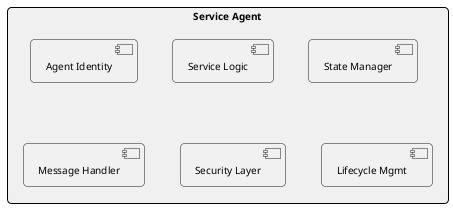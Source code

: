 @startuml

' Styling
skinparam backgroundColor #FFFFFF
skinparam shadowing false
skinparam roundcorner 8
skinparam rectangle {
    backgroundColor White
    borderColor Black
    borderThickness 1
}
skinparam packageStyle rectangle
skinparam package {
    backgroundColor #F0F0F0
    borderColor Black
    borderThickness 1.5
    fontColor Black
    fontSize 12
}
skinparam defaultFontName Arial
skinparam defaultFontSize 10
skinparam monochrome false

' Layout
top to bottom direction

' Service Agent Package
package "Service Agent" {
  [Agent Identity]
  [Service Logic]
  [State Manager]
  [Message Handler]
  [Security Layer]
  [Lifecycle Mgmt]
}

@enduml
